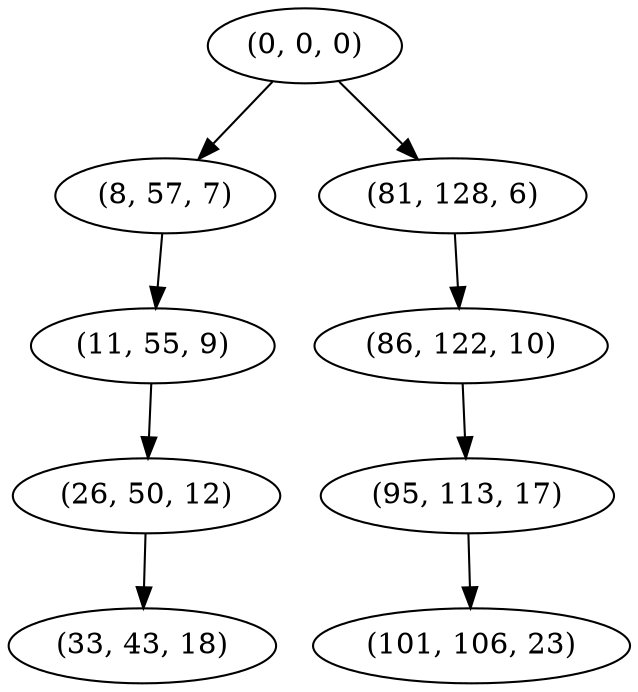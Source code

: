 digraph tree {
    "(0, 0, 0)";
    "(8, 57, 7)";
    "(11, 55, 9)";
    "(26, 50, 12)";
    "(33, 43, 18)";
    "(81, 128, 6)";
    "(86, 122, 10)";
    "(95, 113, 17)";
    "(101, 106, 23)";
    "(0, 0, 0)" -> "(8, 57, 7)";
    "(0, 0, 0)" -> "(81, 128, 6)";
    "(8, 57, 7)" -> "(11, 55, 9)";
    "(11, 55, 9)" -> "(26, 50, 12)";
    "(26, 50, 12)" -> "(33, 43, 18)";
    "(81, 128, 6)" -> "(86, 122, 10)";
    "(86, 122, 10)" -> "(95, 113, 17)";
    "(95, 113, 17)" -> "(101, 106, 23)";
}
